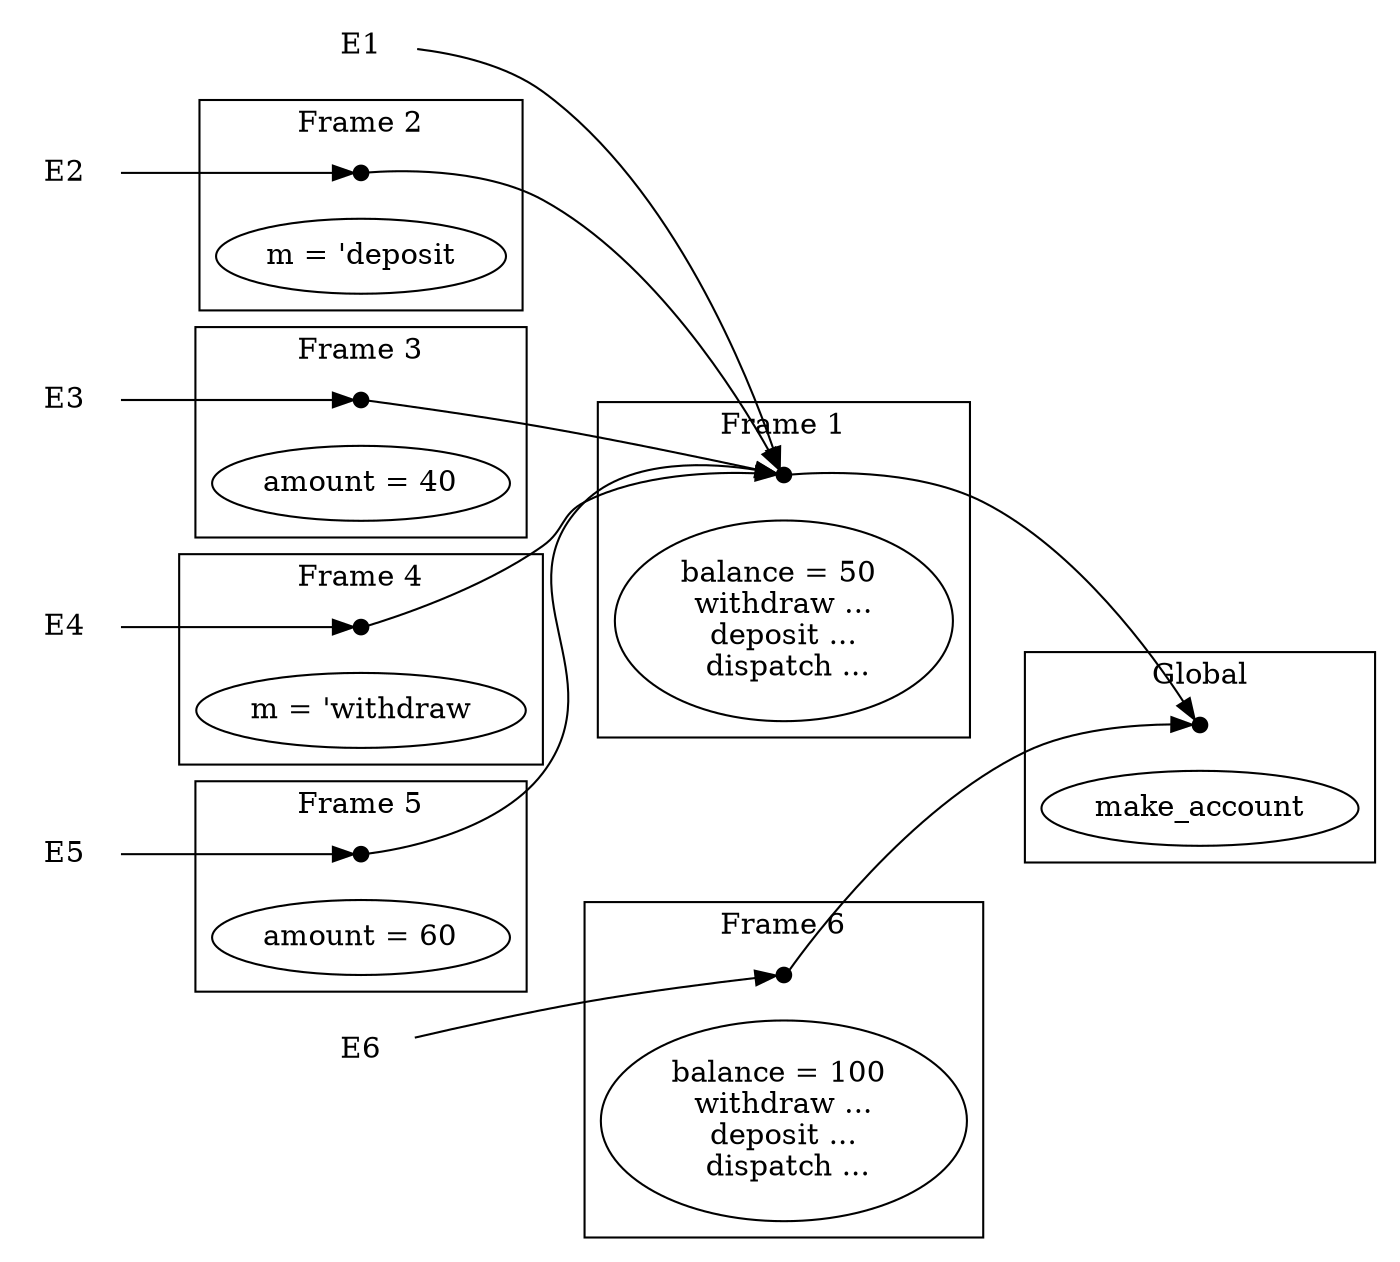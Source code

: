 digraph {
  rankdir=LR
  subgraph cluster_global {
    label = "Global"
    global_handle[label="", style="filled", fillcolor="black", width=0.1, height=0.1]
    make_account
  }

  subgraph cluster_frame1 {
    label = "Frame 1"
    frame1_handle[label="", style="filled", fillcolor="black", width=0.1, height=0.1]
    frame1_values[label="balance = 50 \n withdraw ... \n deposit ... \n dispatch ..."]
  }

  frame1_handle -> global_handle

  E1[color="white"]
  E1 -> frame1_handle

  subgraph cluster_frame2 {
    label = "Frame 2"
    frame2_handle[label="", style="filled", fillcolor="black", width=0.1, height=0.1]
    frame2_values[label="m = 'deposit"]
  }

  frame2_handle -> frame1_handle

  E2[color="white"]
  E2 -> frame2_handle

  subgraph cluster_frame3 {
    label = "Frame 3"
    frame3_handle[label="", style="filled", fillcolor="black", width=0.1, height=0.1]
    frame3_values[label="amount = 40"]
  }

  frame3_handle -> frame1_handle

  E3[color="white"]
  E3 -> frame3_handle

  subgraph cluster_frame4 {
    label = "Frame 4"
    frame4_handle[label="", style="filled", fillcolor="black", width=0.1, height=0.1]
    frame4_values[label="m = 'withdraw"]
  }

  frame4_handle -> frame1_handle

  E4[color="white"]
  E4 -> frame4_handle

  subgraph cluster_frame5 {
    label = "Frame 5"
    frame5_handle[label="", style="filled", fillcolor="black", width=0.1, height=0.1]
    frame5_values[label="amount = 60"]
  }

  frame5_handle -> frame1_handle

  E5[color="white"]
  E5 -> frame5_handle

  subgraph cluster_frame6 {
    label = "Frame 6"
    frame6_handle[label="", style="filled", fillcolor="black", width=0.1, height=0.1]
    frame6_values[label="balance = 100 \n withdraw ... \n deposit ... \n dispatch ..."]
  }

  frame6_handle -> global_handle

  E6[color="white"]
  E6 -> frame6_handle
}
